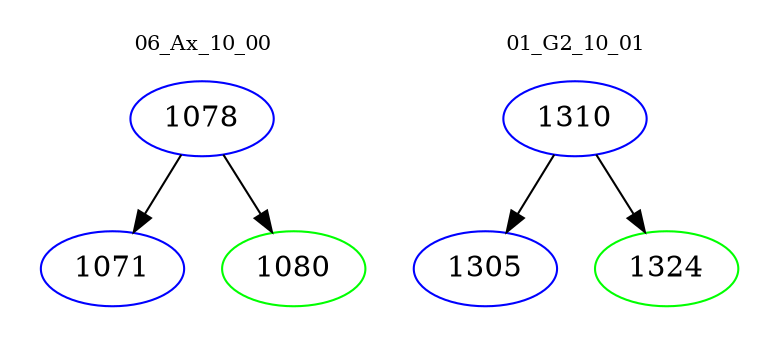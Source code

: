 digraph{
subgraph cluster_0 {
color = white
label = "06_Ax_10_00";
fontsize=10;
T0_1078 [label="1078", color="blue"]
T0_1078 -> T0_1071 [color="black"]
T0_1071 [label="1071", color="blue"]
T0_1078 -> T0_1080 [color="black"]
T0_1080 [label="1080", color="green"]
}
subgraph cluster_1 {
color = white
label = "01_G2_10_01";
fontsize=10;
T1_1310 [label="1310", color="blue"]
T1_1310 -> T1_1305 [color="black"]
T1_1305 [label="1305", color="blue"]
T1_1310 -> T1_1324 [color="black"]
T1_1324 [label="1324", color="green"]
}
}
